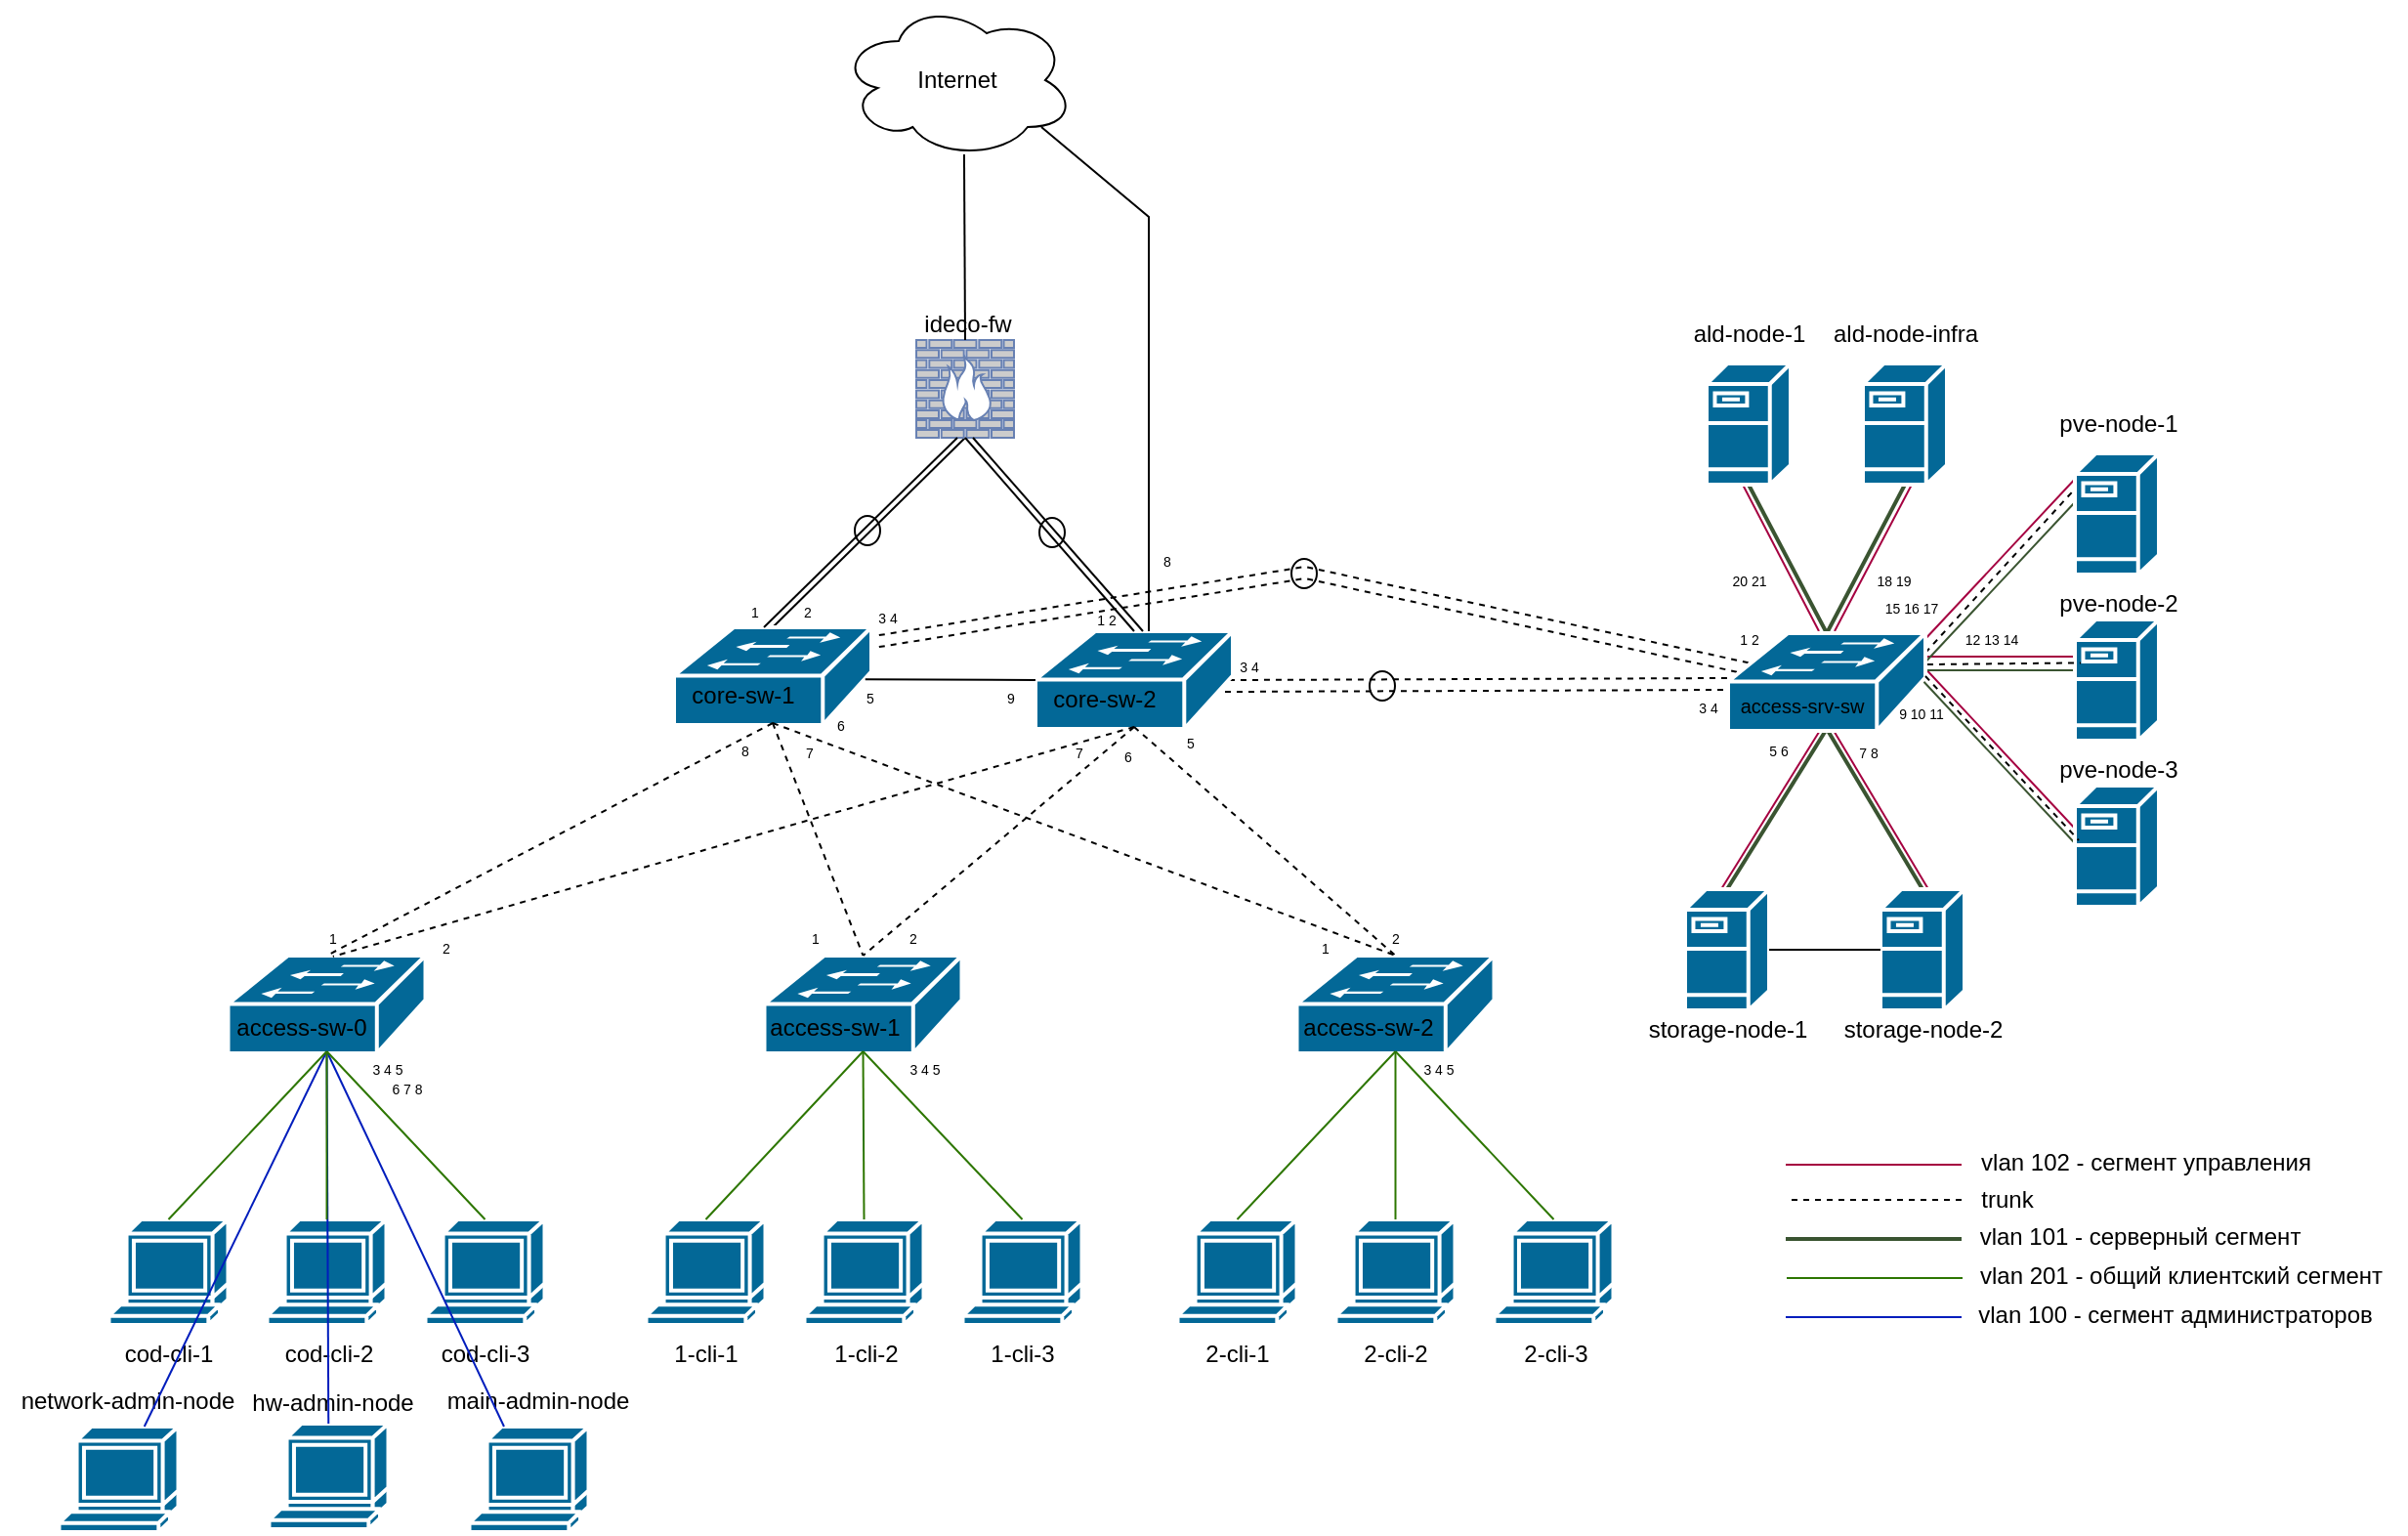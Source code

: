 <mxfile version="26.2.2">
  <diagram name="Страница — 1" id="Vp5nl0iZiVfFydLQLRMC">
    <mxGraphModel dx="2383" dy="931" grid="1" gridSize="10" guides="1" tooltips="1" connect="1" arrows="1" fold="1" page="1" pageScale="1" pageWidth="827" pageHeight="1169" math="0" shadow="0">
      <root>
        <mxCell id="0" />
        <mxCell id="1" parent="0" />
        <mxCell id="EpDQ0dmpj5sDGUvxJyM7-23" value="" style="endArrow=none;html=1;rounded=0;exitX=0;exitY=0.5;exitDx=0;exitDy=0;exitPerimeter=0;fillColor=#d80073;strokeColor=#A50040;entryX=0.98;entryY=0.5;entryDx=0;entryDy=0;entryPerimeter=0;" parent="1" edge="1">
          <mxGeometry width="50" height="50" relative="1" as="geometry">
            <mxPoint x="920" y="932" as="sourcePoint" />
            <mxPoint x="840.48" y="1017" as="targetPoint" />
          </mxGeometry>
        </mxCell>
        <mxCell id="EpDQ0dmpj5sDGUvxJyM7-21" value="" style="endArrow=none;html=1;rounded=0;exitX=0;exitY=0.5;exitDx=0;exitDy=0;exitPerimeter=0;fillColor=#6d8764;strokeColor=#3A5431;entryX=0.98;entryY=0.5;entryDx=0;entryDy=0;entryPerimeter=0;" parent="1" edge="1">
          <mxGeometry width="50" height="50" relative="1" as="geometry">
            <mxPoint x="918" y="1120.5" as="sourcePoint" />
            <mxPoint x="838.48" y="1035.5" as="targetPoint" />
          </mxGeometry>
        </mxCell>
        <mxCell id="EpDQ0dmpj5sDGUvxJyM7-22" value="" style="endArrow=none;html=1;rounded=0;exitX=0;exitY=0.5;exitDx=0;exitDy=0;exitPerimeter=0;fillColor=#d80073;strokeColor=#A50040;entryX=0.98;entryY=0.5;entryDx=0;entryDy=0;entryPerimeter=0;" parent="1" edge="1">
          <mxGeometry width="50" height="50" relative="1" as="geometry">
            <mxPoint x="920" y="1024.94" as="sourcePoint" />
            <mxPoint x="840.48" y="1024.94" as="targetPoint" />
          </mxGeometry>
        </mxCell>
        <mxCell id="EpDQ0dmpj5sDGUvxJyM7-13" value="" style="endArrow=none;html=1;rounded=0;fillColor=#6d8764;strokeColor=#3A5431;strokeWidth=2;exitX=0.5;exitY=0.98;exitDx=0;exitDy=0;exitPerimeter=0;entryX=0.5;entryY=0;entryDx=0;entryDy=0;entryPerimeter=0;" parent="1" source="muuk2Ey48-B4BVq4eK8P-11" target="muuk2Ey48-B4BVq4eK8P-21" edge="1">
          <mxGeometry width="50" height="50" relative="1" as="geometry">
            <mxPoint x="800" y="1121.92" as="sourcePoint" />
            <mxPoint x="710" y="1121.92" as="targetPoint" />
          </mxGeometry>
        </mxCell>
        <mxCell id="EpDQ0dmpj5sDGUvxJyM7-14" value="" style="endArrow=none;html=1;rounded=0;fillColor=#6d8764;strokeColor=#3A5431;strokeWidth=2;exitX=0.5;exitY=0.98;exitDx=0;exitDy=0;exitPerimeter=0;entryX=0.5;entryY=0;entryDx=0;entryDy=0;entryPerimeter=0;" parent="1" source="muuk2Ey48-B4BVq4eK8P-11" target="muuk2Ey48-B4BVq4eK8P-19" edge="1">
          <mxGeometry width="50" height="50" relative="1" as="geometry">
            <mxPoint x="801" y="1072" as="sourcePoint" />
            <mxPoint x="750" y="1154" as="targetPoint" />
          </mxGeometry>
        </mxCell>
        <mxCell id="EpDQ0dmpj5sDGUvxJyM7-15" value="" style="endArrow=none;html=1;rounded=0;fillColor=#d80073;strokeColor=#A50040;exitX=0.5;exitY=0.98;exitDx=0;exitDy=0;exitPerimeter=0;entryX=0.5;entryY=0;entryDx=0;entryDy=0;entryPerimeter=0;" parent="1" edge="1">
          <mxGeometry width="50" height="50" relative="1" as="geometry">
            <mxPoint x="788.0" y="1062" as="sourcePoint" />
            <mxPoint x="737" y="1144" as="targetPoint" />
          </mxGeometry>
        </mxCell>
        <mxCell id="EpDQ0dmpj5sDGUvxJyM7-16" value="" style="endArrow=none;html=1;rounded=0;fillColor=#d80073;strokeColor=#A50040;exitX=0.5;exitY=0.98;exitDx=0;exitDy=0;exitPerimeter=0;entryX=0.5;entryY=0;entryDx=0;entryDy=0;entryPerimeter=0;" parent="1" edge="1">
          <mxGeometry width="50" height="50" relative="1" as="geometry">
            <mxPoint x="794.0" y="1062" as="sourcePoint" />
            <mxPoint x="843" y="1144" as="targetPoint" />
          </mxGeometry>
        </mxCell>
        <mxCell id="EpDQ0dmpj5sDGUvxJyM7-7" value="" style="ellipse;whiteSpace=wrap;html=1;" parent="1" vertex="1">
          <mxGeometry x="517" y="975" width="13" height="15" as="geometry" />
        </mxCell>
        <mxCell id="EpDQ0dmpj5sDGUvxJyM7-9" value="" style="endArrow=none;dashed=1;html=1;rounded=0;exitX=1;exitY=0;exitDx=0;exitDy=0;exitPerimeter=0;entryX=0.16;entryY=0.23;entryDx=0;entryDy=0;entryPerimeter=0;" parent="1" edge="1">
          <mxGeometry width="50" height="50" relative="1" as="geometry">
            <mxPoint x="300" y="1021" as="sourcePoint" />
            <mxPoint x="755" y="1035" as="targetPoint" />
            <Array as="points">
              <mxPoint x="524" y="985" />
            </Array>
          </mxGeometry>
        </mxCell>
        <mxCell id="EpDQ0dmpj5sDGUvxJyM7-8" value="" style="endArrow=none;dashed=1;html=1;rounded=0;exitX=1;exitY=0;exitDx=0;exitDy=0;exitPerimeter=0;entryX=0.16;entryY=0.23;entryDx=0;entryDy=0;entryPerimeter=0;" parent="1" edge="1">
          <mxGeometry width="50" height="50" relative="1" as="geometry">
            <mxPoint x="300" y="1015" as="sourcePoint" />
            <mxPoint x="755" y="1029" as="targetPoint" />
            <Array as="points">
              <mxPoint x="524" y="979" />
            </Array>
          </mxGeometry>
        </mxCell>
        <mxCell id="Y2581_lyGrCa9fijnCTD-121" value="" style="ellipse;whiteSpace=wrap;html=1;" parent="1" vertex="1">
          <mxGeometry x="388" y="954" width="13" height="15" as="geometry" />
        </mxCell>
        <mxCell id="Y2581_lyGrCa9fijnCTD-119" value="" style="ellipse;whiteSpace=wrap;html=1;" parent="1" vertex="1">
          <mxGeometry x="293.5" y="953" width="13" height="15" as="geometry" />
        </mxCell>
        <mxCell id="9o0tCYru5CBEf-yr_fGs-8" value="" style="endArrow=none;html=1;rounded=0;entryX=0.5;entryY=1;entryDx=0;entryDy=0;entryPerimeter=0;exitX=0.5;exitY=0;exitDx=0;exitDy=0;exitPerimeter=0;" parent="1" source="muuk2Ey48-B4BVq4eK8P-59" target="9QaCa96sRWtHc6JSc8Kn-10" edge="1">
          <mxGeometry width="50" height="50" relative="1" as="geometry">
            <mxPoint x="330.5" y="1032.5" as="sourcePoint" />
            <mxPoint x="329.5" y="908.5" as="targetPoint" />
            <Array as="points" />
          </mxGeometry>
        </mxCell>
        <mxCell id="9o0tCYru5CBEf-yr_fGs-5" value="" style="endArrow=none;dashed=1;html=1;rounded=0;entryX=0;entryY=0.5;entryDx=0;entryDy=0;entryPerimeter=0;exitX=0.98;exitY=0.5;exitDx=0;exitDy=0;exitPerimeter=0;" parent="1" edge="1">
          <mxGeometry width="50" height="50" relative="1" as="geometry">
            <mxPoint x="841.48" y="1023" as="sourcePoint" />
            <mxPoint x="920" y="937" as="targetPoint" />
          </mxGeometry>
        </mxCell>
        <mxCell id="9QaCa96sRWtHc6JSc8Kn-5" value="" style="endArrow=none;html=1;rounded=0;exitX=0;exitY=0.5;exitDx=0;exitDy=0;exitPerimeter=0;fillColor=#6d8764;strokeColor=#3A5431;entryX=0.98;entryY=0.5;entryDx=0;entryDy=0;entryPerimeter=0;" parent="1" edge="1">
          <mxGeometry width="50" height="50" relative="1" as="geometry">
            <mxPoint x="918" y="946" as="sourcePoint" />
            <mxPoint x="838.48" y="1031" as="targetPoint" />
          </mxGeometry>
        </mxCell>
        <mxCell id="hAfyrsxasU9BH3moIb1E-39" value="" style="ellipse;whiteSpace=wrap;html=1;" parent="1" vertex="1">
          <mxGeometry x="557" y="1032.5" width="13" height="15" as="geometry" />
        </mxCell>
        <mxCell id="muuk2Ey48-B4BVq4eK8P-5" value="" style="shape=mxgraph.cisco.switches.workgroup_switch;sketch=0;html=1;pointerEvents=1;dashed=0;fillColor=#036897;strokeColor=#ffffff;strokeWidth=2;verticalLabelPosition=bottom;verticalAlign=top;align=center;outlineConnect=0;" parent="1" vertex="1">
          <mxGeometry x="519.75" y="1178" width="101" height="50" as="geometry" />
        </mxCell>
        <mxCell id="muuk2Ey48-B4BVq4eK8P-16" value="pve-node-1" style="text;html=1;align=center;verticalAlign=middle;resizable=0;points=[];autosize=1;strokeColor=none;fillColor=none;" parent="1" vertex="1">
          <mxGeometry x="899.5" y="891" width="80" height="30" as="geometry" />
        </mxCell>
        <mxCell id="muuk2Ey48-B4BVq4eK8P-17" value="pve-node-2" style="text;html=1;align=center;verticalAlign=middle;resizable=0;points=[];autosize=1;strokeColor=none;fillColor=none;" parent="1" vertex="1">
          <mxGeometry x="899.5" y="983" width="80" height="30" as="geometry" />
        </mxCell>
        <mxCell id="muuk2Ey48-B4BVq4eK8P-18" value="pve-node-3" style="text;html=1;align=center;verticalAlign=middle;resizable=0;points=[];autosize=1;strokeColor=none;fillColor=none;" parent="1" vertex="1">
          <mxGeometry x="899.5" y="1068" width="80" height="30" as="geometry" />
        </mxCell>
        <mxCell id="muuk2Ey48-B4BVq4eK8P-19" value="" style="shape=mxgraph.cisco.servers.fileserver;sketch=0;html=1;pointerEvents=1;dashed=0;fillColor=#036897;strokeColor=#ffffff;strokeWidth=2;verticalLabelPosition=bottom;verticalAlign=top;align=center;outlineConnect=0;" parent="1" vertex="1">
          <mxGeometry x="818.5" y="1144" width="43" height="62" as="geometry" />
        </mxCell>
        <mxCell id="muuk2Ey48-B4BVq4eK8P-20" value="storage-node-2" style="text;html=1;align=center;verticalAlign=middle;resizable=0;points=[];autosize=1;strokeColor=none;fillColor=none;" parent="1" vertex="1">
          <mxGeometry x="790" y="1201" width="100" height="30" as="geometry" />
        </mxCell>
        <mxCell id="muuk2Ey48-B4BVq4eK8P-21" value="" style="shape=mxgraph.cisco.servers.fileserver;sketch=0;html=1;pointerEvents=1;dashed=0;fillColor=#036897;strokeColor=#ffffff;strokeWidth=2;verticalLabelPosition=bottom;verticalAlign=top;align=center;outlineConnect=0;" parent="1" vertex="1">
          <mxGeometry x="718.5" y="1144" width="43" height="62" as="geometry" />
        </mxCell>
        <mxCell id="muuk2Ey48-B4BVq4eK8P-22" value="storage-node-1" style="text;html=1;align=center;verticalAlign=middle;resizable=0;points=[];autosize=1;strokeColor=none;fillColor=none;" parent="1" vertex="1">
          <mxGeometry x="690" y="1201" width="100" height="30" as="geometry" />
        </mxCell>
        <mxCell id="muuk2Ey48-B4BVq4eK8P-23" value="" style="shape=mxgraph.cisco.computers_and_peripherals.terminal;sketch=0;html=1;pointerEvents=1;dashed=0;fillColor=#036897;strokeColor=#ffffff;strokeWidth=2;verticalLabelPosition=bottom;verticalAlign=top;align=center;outlineConnect=0;" parent="1" vertex="1">
          <mxGeometry x="458.75" y="1313" width="61" height="54" as="geometry" />
        </mxCell>
        <mxCell id="muuk2Ey48-B4BVq4eK8P-24" value="" style="shape=mxgraph.cisco.computers_and_peripherals.terminal;sketch=0;html=1;pointerEvents=1;dashed=0;fillColor=#036897;strokeColor=#ffffff;strokeWidth=2;verticalLabelPosition=bottom;verticalAlign=top;align=center;outlineConnect=0;" parent="1" vertex="1">
          <mxGeometry x="539.75" y="1313" width="61" height="54" as="geometry" />
        </mxCell>
        <mxCell id="muuk2Ey48-B4BVq4eK8P-25" value="" style="shape=mxgraph.cisco.computers_and_peripherals.terminal;sketch=0;html=1;pointerEvents=1;dashed=0;fillColor=#036897;strokeColor=#ffffff;strokeWidth=2;verticalLabelPosition=bottom;verticalAlign=top;align=center;outlineConnect=0;" parent="1" vertex="1">
          <mxGeometry x="620.75" y="1313" width="61" height="54" as="geometry" />
        </mxCell>
        <mxCell id="muuk2Ey48-B4BVq4eK8P-29" value="" style="shape=mxgraph.cisco.switches.workgroup_switch;sketch=0;html=1;pointerEvents=1;dashed=0;fillColor=#036897;strokeColor=#ffffff;strokeWidth=2;verticalLabelPosition=bottom;verticalAlign=top;align=center;outlineConnect=0;" parent="1" vertex="1">
          <mxGeometry x="247.25" y="1178" width="101" height="50" as="geometry" />
        </mxCell>
        <mxCell id="muuk2Ey48-B4BVq4eK8P-30" value="" style="shape=mxgraph.cisco.computers_and_peripherals.terminal;sketch=0;html=1;pointerEvents=1;dashed=0;fillColor=#036897;strokeColor=#ffffff;strokeWidth=2;verticalLabelPosition=bottom;verticalAlign=top;align=center;outlineConnect=0;" parent="1" vertex="1">
          <mxGeometry x="186.75" y="1313" width="61" height="54" as="geometry" />
        </mxCell>
        <mxCell id="muuk2Ey48-B4BVq4eK8P-31" value="" style="shape=mxgraph.cisco.computers_and_peripherals.terminal;sketch=0;html=1;pointerEvents=1;dashed=0;fillColor=#036897;strokeColor=#ffffff;strokeWidth=2;verticalLabelPosition=bottom;verticalAlign=top;align=center;outlineConnect=0;" parent="1" vertex="1">
          <mxGeometry x="267.75" y="1313" width="61" height="54" as="geometry" />
        </mxCell>
        <mxCell id="muuk2Ey48-B4BVq4eK8P-32" value="" style="shape=mxgraph.cisco.computers_and_peripherals.terminal;sketch=0;html=1;pointerEvents=1;dashed=0;fillColor=#036897;strokeColor=#ffffff;strokeWidth=2;verticalLabelPosition=bottom;verticalAlign=top;align=center;outlineConnect=0;" parent="1" vertex="1">
          <mxGeometry x="348.75" y="1313" width="61" height="54" as="geometry" />
        </mxCell>
        <mxCell id="muuk2Ey48-B4BVq4eK8P-33" value="2-cli-3" style="text;html=1;align=center;verticalAlign=middle;resizable=0;points=[];autosize=1;strokeColor=none;fillColor=none;" parent="1" vertex="1">
          <mxGeometry x="621.75" y="1367" width="60" height="30" as="geometry" />
        </mxCell>
        <mxCell id="muuk2Ey48-B4BVq4eK8P-34" value="1-cli-3" style="text;html=1;align=center;verticalAlign=middle;resizable=0;points=[];autosize=1;strokeColor=none;fillColor=none;" parent="1" vertex="1">
          <mxGeometry x="348.75" y="1367" width="60" height="30" as="geometry" />
        </mxCell>
        <mxCell id="muuk2Ey48-B4BVq4eK8P-35" value="2-cli-1" style="text;html=1;align=center;verticalAlign=middle;resizable=0;points=[];autosize=1;strokeColor=none;fillColor=none;" parent="1" vertex="1">
          <mxGeometry x="458.75" y="1367" width="60" height="30" as="geometry" />
        </mxCell>
        <mxCell id="muuk2Ey48-B4BVq4eK8P-36" value="2-cli-2" style="text;html=1;align=center;verticalAlign=middle;resizable=0;points=[];autosize=1;strokeColor=none;fillColor=none;" parent="1" vertex="1">
          <mxGeometry x="540.25" y="1367" width="60" height="30" as="geometry" />
        </mxCell>
        <mxCell id="muuk2Ey48-B4BVq4eK8P-37" value="1-cli-1" style="text;html=1;align=center;verticalAlign=middle;resizable=0;points=[];autosize=1;strokeColor=none;fillColor=none;" parent="1" vertex="1">
          <mxGeometry x="186.75" y="1367" width="60" height="30" as="geometry" />
        </mxCell>
        <mxCell id="muuk2Ey48-B4BVq4eK8P-38" value="1-cli-2" style="text;html=1;align=center;verticalAlign=middle;resizable=0;points=[];autosize=1;strokeColor=none;fillColor=none;" parent="1" vertex="1">
          <mxGeometry x="268.75" y="1367" width="60" height="30" as="geometry" />
        </mxCell>
        <mxCell id="muuk2Ey48-B4BVq4eK8P-42" value="" style="shape=mxgraph.cisco.switches.workgroup_switch;sketch=0;html=1;pointerEvents=1;dashed=0;fillColor=#036897;strokeColor=#ffffff;strokeWidth=2;verticalLabelPosition=bottom;verticalAlign=top;align=center;outlineConnect=0;" parent="1" vertex="1">
          <mxGeometry x="-27.25" y="1178" width="101" height="50" as="geometry" />
        </mxCell>
        <mxCell id="muuk2Ey48-B4BVq4eK8P-43" value="" style="shape=mxgraph.cisco.computers_and_peripherals.terminal;sketch=0;html=1;pointerEvents=1;dashed=0;fillColor=#036897;strokeColor=#ffffff;strokeWidth=2;verticalLabelPosition=bottom;verticalAlign=top;align=center;outlineConnect=0;" parent="1" vertex="1">
          <mxGeometry x="-88.25" y="1313" width="61" height="54" as="geometry" />
        </mxCell>
        <mxCell id="muuk2Ey48-B4BVq4eK8P-44" value="" style="shape=mxgraph.cisco.computers_and_peripherals.terminal;sketch=0;html=1;pointerEvents=1;dashed=0;fillColor=#036897;strokeColor=#ffffff;strokeWidth=2;verticalLabelPosition=bottom;verticalAlign=top;align=center;outlineConnect=0;" parent="1" vertex="1">
          <mxGeometry x="-7.25" y="1313" width="61" height="54" as="geometry" />
        </mxCell>
        <mxCell id="muuk2Ey48-B4BVq4eK8P-45" value="" style="shape=mxgraph.cisco.computers_and_peripherals.terminal;sketch=0;html=1;pointerEvents=1;dashed=0;fillColor=#036897;strokeColor=#ffffff;strokeWidth=2;verticalLabelPosition=bottom;verticalAlign=top;align=center;outlineConnect=0;" parent="1" vertex="1">
          <mxGeometry x="73.75" y="1313" width="61" height="54" as="geometry" />
        </mxCell>
        <mxCell id="muuk2Ey48-B4BVq4eK8P-46" value="cod-cli-3" style="text;html=1;align=center;verticalAlign=middle;resizable=0;points=[];autosize=1;strokeColor=none;fillColor=none;" parent="1" vertex="1">
          <mxGeometry x="68.75" y="1367" width="70" height="30" as="geometry" />
        </mxCell>
        <mxCell id="muuk2Ey48-B4BVq4eK8P-47" value="cod-cli-1" style="text;html=1;align=center;verticalAlign=middle;resizable=0;points=[];autosize=1;strokeColor=none;fillColor=none;" parent="1" vertex="1">
          <mxGeometry x="-93.25" y="1367" width="70" height="30" as="geometry" />
        </mxCell>
        <mxCell id="muuk2Ey48-B4BVq4eK8P-48" value="cod-cli-2" style="text;html=1;align=center;verticalAlign=middle;resizable=0;points=[];autosize=1;strokeColor=none;fillColor=none;" parent="1" vertex="1">
          <mxGeometry x="-11.25" y="1367" width="70" height="30" as="geometry" />
        </mxCell>
        <mxCell id="muuk2Ey48-B4BVq4eK8P-49" value="" style="shape=mxgraph.cisco.computers_and_peripherals.terminal;sketch=0;html=1;pointerEvents=1;dashed=0;fillColor=#036897;strokeColor=#ffffff;strokeWidth=2;verticalLabelPosition=bottom;verticalAlign=top;align=center;outlineConnect=0;" parent="1" vertex="1">
          <mxGeometry x="-113.75" y="1419" width="61" height="54" as="geometry" />
        </mxCell>
        <mxCell id="muuk2Ey48-B4BVq4eK8P-50" value="network-admin-node" style="text;html=1;align=center;verticalAlign=middle;resizable=0;points=[];autosize=1;strokeColor=none;fillColor=none;" parent="1" vertex="1">
          <mxGeometry x="-143.75" y="1391" width="130" height="30" as="geometry" />
        </mxCell>
        <mxCell id="muuk2Ey48-B4BVq4eK8P-55" value="ald-node-1" style="text;html=1;align=center;verticalAlign=middle;resizable=0;points=[];autosize=1;strokeColor=none;fillColor=none;" parent="1" vertex="1">
          <mxGeometry x="711" y="845" width="80" height="30" as="geometry" />
        </mxCell>
        <mxCell id="muuk2Ey48-B4BVq4eK8P-56" value="ald-node-infra" style="text;html=1;align=center;verticalAlign=middle;resizable=0;points=[];autosize=1;strokeColor=none;fillColor=none;" parent="1" vertex="1">
          <mxGeometry x="781" y="845" width="100" height="30" as="geometry" />
        </mxCell>
        <mxCell id="muuk2Ey48-B4BVq4eK8P-59" value="" style="shape=mxgraph.cisco.switches.workgroup_switch;sketch=0;html=1;pointerEvents=1;dashed=0;fillColor=#036897;strokeColor=#ffffff;strokeWidth=2;verticalLabelPosition=bottom;verticalAlign=top;align=center;outlineConnect=0;" parent="1" vertex="1">
          <mxGeometry x="201" y="1010" width="101" height="50" as="geometry" />
        </mxCell>
        <mxCell id="muuk2Ey48-B4BVq4eK8P-67" value="access-sw-1" style="text;html=1;align=center;verticalAlign=middle;resizable=0;points=[];autosize=1;strokeColor=none;fillColor=none;" parent="1" vertex="1">
          <mxGeometry x="238.25" y="1200" width="90" height="30" as="geometry" />
        </mxCell>
        <mxCell id="muuk2Ey48-B4BVq4eK8P-68" value="access-sw-2" style="text;html=1;align=center;verticalAlign=middle;resizable=0;points=[];autosize=1;strokeColor=none;fillColor=none;" parent="1" vertex="1">
          <mxGeometry x="510.75" y="1200" width="90" height="30" as="geometry" />
        </mxCell>
        <mxCell id="muuk2Ey48-B4BVq4eK8P-69" value="core-sw-1" style="text;html=1;align=center;verticalAlign=middle;resizable=0;points=[];autosize=1;strokeColor=none;fillColor=none;" parent="1" vertex="1">
          <mxGeometry x="196" y="1030" width="80" height="30" as="geometry" />
        </mxCell>
        <mxCell id="muuk2Ey48-B4BVq4eK8P-70" value="srv-sw" style="text;html=1;align=center;verticalAlign=middle;resizable=0;points=[];autosize=1;strokeColor=none;fillColor=none;" parent="1" vertex="1">
          <mxGeometry x="744.5" y="1033" width="60" height="30" as="geometry" />
        </mxCell>
        <mxCell id="muuk2Ey48-B4BVq4eK8P-71" value="" style="shape=mxgraph.cisco.computers_and_peripherals.terminal;sketch=0;html=1;pointerEvents=1;dashed=0;fillColor=#036897;strokeColor=#ffffff;strokeWidth=2;verticalLabelPosition=bottom;verticalAlign=top;align=center;outlineConnect=0;" parent="1" vertex="1">
          <mxGeometry x="-6.25" y="1417.5" width="61" height="54" as="geometry" />
        </mxCell>
        <mxCell id="muuk2Ey48-B4BVq4eK8P-72" value="hw-admin-node" style="text;html=1;align=center;verticalAlign=middle;resizable=0;points=[];autosize=1;strokeColor=none;fillColor=none;" parent="1" vertex="1">
          <mxGeometry x="-29.25" y="1392" width="110" height="30" as="geometry" />
        </mxCell>
        <mxCell id="muuk2Ey48-B4BVq4eK8P-73" value="" style="shape=mxgraph.cisco.computers_and_peripherals.terminal;sketch=0;html=1;pointerEvents=1;dashed=0;fillColor=#036897;strokeColor=#ffffff;strokeWidth=2;verticalLabelPosition=bottom;verticalAlign=top;align=center;outlineConnect=0;" parent="1" vertex="1">
          <mxGeometry x="96.25" y="1419" width="61" height="54" as="geometry" />
        </mxCell>
        <mxCell id="muuk2Ey48-B4BVq4eK8P-74" value="main-admin-node" style="text;html=1;align=center;verticalAlign=middle;resizable=0;points=[];autosize=1;strokeColor=none;fillColor=none;" parent="1" vertex="1">
          <mxGeometry x="71.25" y="1391" width="120" height="30" as="geometry" />
        </mxCell>
        <mxCell id="hAfyrsxasU9BH3moIb1E-4" value="" style="endArrow=none;html=1;rounded=0;fillColor=#d80073;strokeColor=#A50040;" parent="1" edge="1">
          <mxGeometry width="50" height="50" relative="1" as="geometry">
            <mxPoint x="860" y="1285" as="sourcePoint" />
            <mxPoint x="770" y="1285" as="targetPoint" />
          </mxGeometry>
        </mxCell>
        <mxCell id="hAfyrsxasU9BH3moIb1E-7" value="vlan 102 - сегмент управления" style="text;html=1;align=center;verticalAlign=middle;resizable=0;points=[];autosize=1;strokeColor=none;fillColor=none;" parent="1" vertex="1">
          <mxGeometry x="858.5" y="1269" width="190" height="30" as="geometry" />
        </mxCell>
        <mxCell id="hAfyrsxasU9BH3moIb1E-9" value="" style="endArrow=none;dashed=1;html=1;rounded=0;" parent="1" edge="1">
          <mxGeometry width="50" height="50" relative="1" as="geometry">
            <mxPoint x="860" y="1303" as="sourcePoint" />
            <mxPoint x="770" y="1303" as="targetPoint" />
          </mxGeometry>
        </mxCell>
        <mxCell id="hAfyrsxasU9BH3moIb1E-10" value="trunk" style="text;html=1;align=center;verticalAlign=middle;resizable=0;points=[];autosize=1;strokeColor=none;fillColor=none;" parent="1" vertex="1">
          <mxGeometry x="857.5" y="1288" width="50" height="30" as="geometry" />
        </mxCell>
        <mxCell id="hAfyrsxasU9BH3moIb1E-15" value="" style="endArrow=none;html=1;rounded=0;entryX=0.5;entryY=0;entryDx=0;entryDy=0;entryPerimeter=0;exitX=0.5;exitY=1;exitDx=0;exitDy=0;exitPerimeter=0;fillColor=#6d8764;strokeColor=#3A5431;strokeWidth=2;" parent="1" source="muuk2Ey48-B4BVq4eK8P-53" target="muuk2Ey48-B4BVq4eK8P-11" edge="1">
          <mxGeometry width="50" height="50" relative="1" as="geometry">
            <mxPoint x="841" y="947" as="sourcePoint" />
            <mxPoint x="800" y="1022" as="targetPoint" />
            <Array as="points" />
          </mxGeometry>
        </mxCell>
        <mxCell id="hAfyrsxasU9BH3moIb1E-16" value="" style="endArrow=none;html=1;rounded=0;entryX=0.5;entryY=0;entryDx=0;entryDy=0;entryPerimeter=0;fillColor=#6d8764;strokeColor=#3A5431;strokeWidth=2;exitX=0.5;exitY=1;exitDx=0;exitDy=0;exitPerimeter=0;" parent="1" source="muuk2Ey48-B4BVq4eK8P-52" target="muuk2Ey48-B4BVq4eK8P-11" edge="1">
          <mxGeometry width="50" height="50" relative="1" as="geometry">
            <mxPoint x="820" y="943" as="sourcePoint" />
            <mxPoint x="800" y="1022" as="targetPoint" />
            <Array as="points" />
          </mxGeometry>
        </mxCell>
        <mxCell id="hAfyrsxasU9BH3moIb1E-20" value="" style="endArrow=none;html=1;rounded=0;entryX=0.5;entryY=1;entryDx=0;entryDy=0;entryPerimeter=0;exitX=0.5;exitY=0;exitDx=0;exitDy=0;exitPerimeter=0;fillColor=#d80073;strokeColor=#A50040;" parent="1" edge="1">
          <mxGeometry width="50" height="50" relative="1" as="geometry">
            <mxPoint x="795.0" y="1012" as="sourcePoint" />
            <mxPoint x="835" y="936.0" as="targetPoint" />
          </mxGeometry>
        </mxCell>
        <mxCell id="hAfyrsxasU9BH3moIb1E-21" value="" style="endArrow=none;html=1;rounded=0;entryX=0.5;entryY=1;entryDx=0;entryDy=0;entryPerimeter=0;exitX=0.5;exitY=0;exitDx=0;exitDy=0;exitPerimeter=0;fillColor=#d80073;strokeColor=#A50040;" parent="1" edge="1">
          <mxGeometry width="50" height="50" relative="1" as="geometry">
            <mxPoint x="787" y="1012" as="sourcePoint" />
            <mxPoint x="748" y="937.0" as="targetPoint" />
          </mxGeometry>
        </mxCell>
        <mxCell id="hAfyrsxasU9BH3moIb1E-22" value="" style="endArrow=none;html=1;rounded=0;fillColor=#6d8764;strokeColor=#3A5431;strokeWidth=2;" parent="1" edge="1">
          <mxGeometry width="50" height="50" relative="1" as="geometry">
            <mxPoint x="860" y="1323" as="sourcePoint" />
            <mxPoint x="770" y="1323" as="targetPoint" />
          </mxGeometry>
        </mxCell>
        <mxCell id="hAfyrsxasU9BH3moIb1E-23" value="vlan 101 - серверный сегмент" style="text;html=1;align=center;verticalAlign=middle;resizable=0;points=[];autosize=1;strokeColor=none;fillColor=none;" parent="1" vertex="1">
          <mxGeometry x="856" y="1307" width="190" height="30" as="geometry" />
        </mxCell>
        <mxCell id="hAfyrsxasU9BH3moIb1E-24" value="" style="endArrow=none;html=1;rounded=0;fillColor=#60a917;strokeColor=#2D7600;" parent="1" edge="1">
          <mxGeometry width="50" height="50" relative="1" as="geometry">
            <mxPoint x="860.5" y="1343" as="sourcePoint" />
            <mxPoint x="770.5" y="1343" as="targetPoint" />
          </mxGeometry>
        </mxCell>
        <mxCell id="hAfyrsxasU9BH3moIb1E-25" value="" style="endArrow=none;html=1;rounded=0;fillColor=#0050ef;strokeColor=#001DBC;" parent="1" edge="1">
          <mxGeometry width="50" height="50" relative="1" as="geometry">
            <mxPoint x="860" y="1363" as="sourcePoint" />
            <mxPoint x="770" y="1363" as="targetPoint" />
          </mxGeometry>
        </mxCell>
        <mxCell id="hAfyrsxasU9BH3moIb1E-27" value="vlan 201 - общий клиентский сегмент" style="text;html=1;align=center;verticalAlign=middle;resizable=0;points=[];autosize=1;strokeColor=none;fillColor=none;" parent="1" vertex="1">
          <mxGeometry x="857" y="1327" width="230" height="30" as="geometry" />
        </mxCell>
        <mxCell id="hAfyrsxasU9BH3moIb1E-28" value="vlan 100 - сегмент администраторов" style="text;html=1;align=center;verticalAlign=middle;resizable=0;points=[];autosize=1;strokeColor=none;fillColor=none;" parent="1" vertex="1">
          <mxGeometry x="854" y="1347" width="230" height="30" as="geometry" />
        </mxCell>
        <mxCell id="hAfyrsxasU9BH3moIb1E-30" value="" style="endArrow=none;html=1;rounded=0;fillColor=#60a917;strokeColor=#2D7600;exitX=0.5;exitY=0.98;exitDx=0;exitDy=0;exitPerimeter=0;entryX=0.5;entryY=0;entryDx=0;entryDy=0;entryPerimeter=0;" parent="1" source="muuk2Ey48-B4BVq4eK8P-5" target="muuk2Ey48-B4BVq4eK8P-23" edge="1">
          <mxGeometry width="50" height="50" relative="1" as="geometry">
            <mxPoint x="531.75" y="1287" as="sourcePoint" />
            <mxPoint x="441.75" y="1287" as="targetPoint" />
          </mxGeometry>
        </mxCell>
        <mxCell id="hAfyrsxasU9BH3moIb1E-31" value="" style="endArrow=none;html=1;rounded=0;fillColor=#60a917;strokeColor=#2D7600;exitX=0.5;exitY=0.98;exitDx=0;exitDy=0;exitPerimeter=0;entryX=0.5;entryY=0;entryDx=0;entryDy=0;entryPerimeter=0;" parent="1" source="muuk2Ey48-B4BVq4eK8P-5" target="muuk2Ey48-B4BVq4eK8P-24" edge="1">
          <mxGeometry width="50" height="50" relative="1" as="geometry">
            <mxPoint x="580.75" y="1237" as="sourcePoint" />
            <mxPoint x="499.75" y="1323" as="targetPoint" />
          </mxGeometry>
        </mxCell>
        <mxCell id="hAfyrsxasU9BH3moIb1E-32" value="" style="endArrow=none;html=1;rounded=0;fillColor=#60a917;strokeColor=#2D7600;exitX=0.5;exitY=0.98;exitDx=0;exitDy=0;exitPerimeter=0;entryX=0.5;entryY=0;entryDx=0;entryDy=0;entryPerimeter=0;" parent="1" source="muuk2Ey48-B4BVq4eK8P-5" target="muuk2Ey48-B4BVq4eK8P-25" edge="1">
          <mxGeometry width="50" height="50" relative="1" as="geometry">
            <mxPoint x="580.75" y="1237" as="sourcePoint" />
            <mxPoint x="580.75" y="1323" as="targetPoint" />
          </mxGeometry>
        </mxCell>
        <mxCell id="hAfyrsxasU9BH3moIb1E-33" value="" style="endArrow=none;dashed=1;html=1;rounded=0;exitX=0.5;exitY=0.98;exitDx=0;exitDy=0;exitPerimeter=0;entryX=0.5;entryY=0;entryDx=0;entryDy=0;entryPerimeter=0;" parent="1" source="muuk2Ey48-B4BVq4eK8P-59" target="muuk2Ey48-B4BVq4eK8P-42" edge="1">
          <mxGeometry width="50" height="50" relative="1" as="geometry">
            <mxPoint x="201.5" y="1091" as="sourcePoint" />
            <mxPoint x="111.5" y="1091" as="targetPoint" />
          </mxGeometry>
        </mxCell>
        <mxCell id="hAfyrsxasU9BH3moIb1E-34" value="" style="endArrow=none;dashed=1;html=1;rounded=0;exitX=0.5;exitY=0.98;exitDx=0;exitDy=0;exitPerimeter=0;entryX=0.5;entryY=0;entryDx=0;entryDy=0;entryPerimeter=0;" parent="1" source="muuk2Ey48-B4BVq4eK8P-59" target="muuk2Ey48-B4BVq4eK8P-29" edge="1">
          <mxGeometry width="50" height="50" relative="1" as="geometry">
            <mxPoint x="336" y="1072" as="sourcePoint" />
            <mxPoint x="62" y="1174" as="targetPoint" />
          </mxGeometry>
        </mxCell>
        <mxCell id="hAfyrsxasU9BH3moIb1E-35" value="" style="endArrow=none;dashed=1;html=1;rounded=0;exitX=0.5;exitY=0.98;exitDx=0;exitDy=0;exitPerimeter=0;entryX=0.5;entryY=0;entryDx=0;entryDy=0;entryPerimeter=0;" parent="1" source="muuk2Ey48-B4BVq4eK8P-59" target="muuk2Ey48-B4BVq4eK8P-5" edge="1">
          <mxGeometry width="50" height="50" relative="1" as="geometry">
            <mxPoint x="420" y="1103" as="sourcePoint" />
            <mxPoint x="420" y="1205" as="targetPoint" />
          </mxGeometry>
        </mxCell>
        <mxCell id="hAfyrsxasU9BH3moIb1E-37" value="" style="endArrow=none;dashed=1;html=1;rounded=0;exitX=0.98;exitY=0.5;exitDx=0;exitDy=0;exitPerimeter=0;entryX=0;entryY=0.5;entryDx=0;entryDy=0;entryPerimeter=0;" parent="1" source="Y2581_lyGrCa9fijnCTD-1" edge="1">
          <mxGeometry width="50" height="50" relative="1" as="geometry">
            <mxPoint x="461.5" y="1037" as="sourcePoint" />
            <mxPoint x="740.5" y="1036" as="targetPoint" />
          </mxGeometry>
        </mxCell>
        <mxCell id="hAfyrsxasU9BH3moIb1E-43" value="" style="endArrow=none;html=1;rounded=0;fillColor=#60a917;strokeColor=#2D7600;exitX=0.5;exitY=0.98;exitDx=0;exitDy=0;exitPerimeter=0;entryX=0.5;entryY=0;entryDx=0;entryDy=0;entryPerimeter=0;" parent="1" source="muuk2Ey48-B4BVq4eK8P-29" target="muuk2Ey48-B4BVq4eK8P-30" edge="1">
          <mxGeometry width="50" height="50" relative="1" as="geometry">
            <mxPoint x="241.75" y="1267" as="sourcePoint" />
            <mxPoint x="160.75" y="1353" as="targetPoint" />
          </mxGeometry>
        </mxCell>
        <mxCell id="hAfyrsxasU9BH3moIb1E-44" value="" style="endArrow=none;html=1;rounded=0;fillColor=#60a917;strokeColor=#2D7600;exitX=0.5;exitY=0.98;exitDx=0;exitDy=0;exitPerimeter=0;entryX=0.5;entryY=0;entryDx=0;entryDy=0;entryPerimeter=0;" parent="1" source="muuk2Ey48-B4BVq4eK8P-29" target="muuk2Ey48-B4BVq4eK8P-31" edge="1">
          <mxGeometry width="50" height="50" relative="1" as="geometry">
            <mxPoint x="311.75" y="1277" as="sourcePoint" />
            <mxPoint x="226.75" y="1363" as="targetPoint" />
          </mxGeometry>
        </mxCell>
        <mxCell id="hAfyrsxasU9BH3moIb1E-45" value="" style="endArrow=none;html=1;rounded=0;fillColor=#60a917;strokeColor=#2D7600;exitX=0.5;exitY=0.98;exitDx=0;exitDy=0;exitPerimeter=0;entryX=0.5;entryY=0;entryDx=0;entryDy=0;entryPerimeter=0;" parent="1" source="muuk2Ey48-B4BVq4eK8P-29" target="muuk2Ey48-B4BVq4eK8P-32" edge="1">
          <mxGeometry width="50" height="50" relative="1" as="geometry">
            <mxPoint x="341.75" y="1257" as="sourcePoint" />
            <mxPoint x="341.75" y="1343" as="targetPoint" />
          </mxGeometry>
        </mxCell>
        <mxCell id="hAfyrsxasU9BH3moIb1E-46" value="" style="endArrow=none;html=1;rounded=0;fillColor=#0050ef;strokeColor=#001DBC;exitX=0.5;exitY=0.98;exitDx=0;exitDy=0;exitPerimeter=0;" parent="1" source="muuk2Ey48-B4BVq4eK8P-42" target="muuk2Ey48-B4BVq4eK8P-49" edge="1">
          <mxGeometry width="50" height="50" relative="1" as="geometry">
            <mxPoint x="-108.25" y="1137" as="sourcePoint" />
            <mxPoint x="-198.25" y="1137" as="targetPoint" />
          </mxGeometry>
        </mxCell>
        <mxCell id="hAfyrsxasU9BH3moIb1E-47" value="" style="endArrow=none;html=1;rounded=0;fillColor=#0050ef;strokeColor=#001DBC;exitX=0.5;exitY=0.98;exitDx=0;exitDy=0;exitPerimeter=0;" parent="1" source="muuk2Ey48-B4BVq4eK8P-42" target="muuk2Ey48-B4BVq4eK8P-71" edge="1">
          <mxGeometry width="50" height="50" relative="1" as="geometry">
            <mxPoint x="-128.25" y="1207" as="sourcePoint" />
            <mxPoint x="-268.25" y="1115" as="targetPoint" />
          </mxGeometry>
        </mxCell>
        <mxCell id="hAfyrsxasU9BH3moIb1E-48" value="" style="endArrow=none;html=1;rounded=0;fillColor=#0050ef;strokeColor=#001DBC;exitX=0.5;exitY=0.98;exitDx=0;exitDy=0;exitPerimeter=0;" parent="1" source="muuk2Ey48-B4BVq4eK8P-42" target="muuk2Ey48-B4BVq4eK8P-73" edge="1">
          <mxGeometry width="50" height="50" relative="1" as="geometry">
            <mxPoint x="-108.25" y="1237" as="sourcePoint" />
            <mxPoint x="-248.25" y="1145" as="targetPoint" />
          </mxGeometry>
        </mxCell>
        <mxCell id="9QaCa96sRWtHc6JSc8Kn-3" value="" style="endArrow=none;html=1;rounded=0;exitX=0;exitY=0.5;exitDx=0;exitDy=0;exitPerimeter=0;fillColor=#d80073;strokeColor=#A50040;entryX=0.98;entryY=0.5;entryDx=0;entryDy=0;entryPerimeter=0;" parent="1" edge="1">
          <mxGeometry width="50" height="50" relative="1" as="geometry">
            <mxPoint x="919" y="1114" as="sourcePoint" />
            <mxPoint x="839.48" y="1029" as="targetPoint" />
          </mxGeometry>
        </mxCell>
        <mxCell id="muuk2Ey48-B4BVq4eK8P-13" value="" style="shape=mxgraph.cisco.servers.fileserver;sketch=0;html=1;pointerEvents=1;dashed=0;fillColor=#036897;strokeColor=#ffffff;strokeWidth=2;verticalLabelPosition=bottom;verticalAlign=top;align=center;outlineConnect=0;" parent="1" vertex="1">
          <mxGeometry x="918" y="1091" width="43" height="62" as="geometry" />
        </mxCell>
        <mxCell id="muuk2Ey48-B4BVq4eK8P-12" value="" style="shape=mxgraph.cisco.servers.fileserver;sketch=0;html=1;pointerEvents=1;dashed=0;fillColor=#036897;strokeColor=#ffffff;strokeWidth=2;verticalLabelPosition=bottom;verticalAlign=top;align=center;outlineConnect=0;" parent="1" vertex="1">
          <mxGeometry x="918" y="1006" width="43" height="62" as="geometry" />
        </mxCell>
        <mxCell id="9QaCa96sRWtHc6JSc8Kn-4" value="" style="endArrow=none;html=1;rounded=0;exitX=0;exitY=0.5;exitDx=0;exitDy=0;exitPerimeter=0;fillColor=#6d8764;strokeColor=#3A5431;entryX=0.98;entryY=0.5;entryDx=0;entryDy=0;entryPerimeter=0;" parent="1" edge="1">
          <mxGeometry width="50" height="50" relative="1" as="geometry">
            <mxPoint x="917" y="1031.94" as="sourcePoint" />
            <mxPoint x="837.48" y="1031.94" as="targetPoint" />
          </mxGeometry>
        </mxCell>
        <mxCell id="muuk2Ey48-B4BVq4eK8P-14" value="" style="shape=mxgraph.cisco.servers.fileserver;sketch=0;html=1;pointerEvents=1;dashed=0;fillColor=#036897;strokeColor=#ffffff;strokeWidth=2;verticalLabelPosition=bottom;verticalAlign=top;align=center;outlineConnect=0;" parent="1" vertex="1">
          <mxGeometry x="918" y="921" width="43" height="62" as="geometry" />
        </mxCell>
        <mxCell id="muuk2Ey48-B4BVq4eK8P-11" value="" style="shape=mxgraph.cisco.switches.workgroup_switch;sketch=0;html=1;pointerEvents=1;dashed=0;fillColor=#036897;strokeColor=#ffffff;strokeWidth=2;verticalLabelPosition=bottom;verticalAlign=top;align=center;outlineConnect=0;" parent="1" vertex="1">
          <mxGeometry x="740.5" y="1013" width="101" height="50" as="geometry" />
        </mxCell>
        <mxCell id="muuk2Ey48-B4BVq4eK8P-52" value="" style="shape=mxgraph.cisco.servers.fileserver;sketch=0;html=1;pointerEvents=1;dashed=0;fillColor=#036897;strokeColor=#ffffff;strokeWidth=2;verticalLabelPosition=bottom;verticalAlign=top;align=center;outlineConnect=0;" parent="1" vertex="1">
          <mxGeometry x="809.5" y="875" width="43" height="62" as="geometry" />
        </mxCell>
        <mxCell id="muuk2Ey48-B4BVq4eK8P-53" value="" style="shape=mxgraph.cisco.servers.fileserver;sketch=0;html=1;pointerEvents=1;dashed=0;fillColor=#036897;strokeColor=#ffffff;strokeWidth=2;verticalLabelPosition=bottom;verticalAlign=top;align=center;outlineConnect=0;" parent="1" vertex="1">
          <mxGeometry x="729.5" y="875" width="43" height="62" as="geometry" />
        </mxCell>
        <mxCell id="9QaCa96sRWtHc6JSc8Kn-11" value="ideco-fw" style="text;html=1;align=center;verticalAlign=middle;resizable=0;points=[];autosize=1;strokeColor=none;fillColor=none;" parent="1" vertex="1">
          <mxGeometry x="316" y="840" width="70" height="30" as="geometry" />
        </mxCell>
        <mxCell id="9QaCa96sRWtHc6JSc8Kn-19" value="&lt;font style=&quot;font-size: 10px;&quot;&gt;access-srv-sw&lt;/font&gt;" style="text;html=1;align=center;verticalAlign=middle;resizable=0;points=[];autosize=1;strokeColor=none;fillColor=none;" parent="1" vertex="1">
          <mxGeometry x="732.5" y="1035" width="90" height="30" as="geometry" />
        </mxCell>
        <mxCell id="9QaCa96sRWtHc6JSc8Kn-10" value="" style="fontColor=#0066CC;verticalAlign=top;verticalLabelPosition=bottom;labelPosition=center;align=center;html=1;outlineConnect=0;fillColor=#CCCCCC;strokeColor=#6881B3;gradientColor=none;gradientDirection=north;strokeWidth=2;shape=mxgraph.networks.firewall;" parent="1" vertex="1">
          <mxGeometry x="325" y="863" width="50" height="50" as="geometry" />
        </mxCell>
        <mxCell id="muuk2Ey48-B4BVq4eK8P-66" value="access-sw-0" style="text;html=1;align=center;verticalAlign=middle;resizable=0;points=[];autosize=1;strokeColor=none;fillColor=none;" parent="1" vertex="1">
          <mxGeometry x="-35.25" y="1200" width="90" height="30" as="geometry" />
        </mxCell>
        <mxCell id="9o0tCYru5CBEf-yr_fGs-3" value="" style="endArrow=none;dashed=1;html=1;rounded=0;entryX=0;entryY=0.5;entryDx=0;entryDy=0;entryPerimeter=0;exitX=0.98;exitY=0.5;exitDx=0;exitDy=0;exitPerimeter=0;" parent="1" edge="1">
          <mxGeometry width="50" height="50" relative="1" as="geometry">
            <mxPoint x="841.48" y="1035" as="sourcePoint" />
            <mxPoint x="920" y="1119" as="targetPoint" />
          </mxGeometry>
        </mxCell>
        <mxCell id="9o0tCYru5CBEf-yr_fGs-4" value="" style="endArrow=none;dashed=1;html=1;rounded=0;exitX=0.98;exitY=0.5;exitDx=0;exitDy=0;exitPerimeter=0;" parent="1" edge="1">
          <mxGeometry width="50" height="50" relative="1" as="geometry">
            <mxPoint x="842.48" y="1029" as="sourcePoint" />
            <mxPoint x="921" y="1028.215" as="targetPoint" />
          </mxGeometry>
        </mxCell>
        <mxCell id="Y2581_lyGrCa9fijnCTD-1" value="" style="shape=mxgraph.cisco.switches.workgroup_switch;sketch=0;html=1;pointerEvents=1;dashed=0;fillColor=#036897;strokeColor=#ffffff;strokeWidth=2;verticalLabelPosition=bottom;verticalAlign=top;align=center;outlineConnect=0;" parent="1" vertex="1">
          <mxGeometry x="386" y="1012" width="101" height="50" as="geometry" />
        </mxCell>
        <mxCell id="Y2581_lyGrCa9fijnCTD-2" value="core-sw-2" style="text;html=1;align=center;verticalAlign=middle;resizable=0;points=[];autosize=1;strokeColor=none;fillColor=none;" parent="1" vertex="1">
          <mxGeometry x="381" y="1032" width="80" height="30" as="geometry" />
        </mxCell>
        <mxCell id="Y2581_lyGrCa9fijnCTD-3" value="" style="endArrow=none;dashed=1;html=1;rounded=0;exitX=0.98;exitY=0.5;exitDx=0;exitDy=0;exitPerimeter=0;entryX=0;entryY=0.5;entryDx=0;entryDy=0;entryPerimeter=0;" parent="1" edge="1">
          <mxGeometry width="50" height="50" relative="1" as="geometry">
            <mxPoint x="483" y="1043" as="sourcePoint" />
            <mxPoint x="738.5" y="1042" as="targetPoint" />
          </mxGeometry>
        </mxCell>
        <mxCell id="Y2581_lyGrCa9fijnCTD-4" value="" style="endArrow=none;dashed=1;html=1;rounded=0;exitX=0.5;exitY=0.98;exitDx=0;exitDy=0;exitPerimeter=0;entryX=0.531;entryY=0.009;entryDx=0;entryDy=0;entryPerimeter=0;" parent="1" source="Y2581_lyGrCa9fijnCTD-1" target="muuk2Ey48-B4BVq4eK8P-42" edge="1">
          <mxGeometry width="50" height="50" relative="1" as="geometry">
            <mxPoint x="262" y="1069" as="sourcePoint" />
            <mxPoint x="62" y="1174" as="targetPoint" />
          </mxGeometry>
        </mxCell>
        <mxCell id="Y2581_lyGrCa9fijnCTD-5" value="" style="endArrow=none;dashed=1;html=1;rounded=0;exitX=0.5;exitY=0.98;exitDx=0;exitDy=0;exitPerimeter=0;entryX=0.5;entryY=0;entryDx=0;entryDy=0;entryPerimeter=0;" parent="1" source="Y2581_lyGrCa9fijnCTD-1" target="muuk2Ey48-B4BVq4eK8P-29" edge="1">
          <mxGeometry width="50" height="50" relative="1" as="geometry">
            <mxPoint x="447" y="1071" as="sourcePoint" />
            <mxPoint x="65" y="1174" as="targetPoint" />
          </mxGeometry>
        </mxCell>
        <mxCell id="Y2581_lyGrCa9fijnCTD-6" value="" style="endArrow=none;dashed=1;html=1;rounded=0;exitX=0.5;exitY=0.98;exitDx=0;exitDy=0;exitPerimeter=0;entryX=0.5;entryY=0;entryDx=0;entryDy=0;entryPerimeter=0;" parent="1" source="Y2581_lyGrCa9fijnCTD-1" target="muuk2Ey48-B4BVq4eK8P-5" edge="1">
          <mxGeometry width="50" height="50" relative="1" as="geometry">
            <mxPoint x="447" y="1071" as="sourcePoint" />
            <mxPoint x="336" y="1174" as="targetPoint" />
          </mxGeometry>
        </mxCell>
        <mxCell id="Y2581_lyGrCa9fijnCTD-110" value="" style="endArrow=none;html=1;rounded=0;entryX=0.5;entryY=1;entryDx=0;entryDy=0;entryPerimeter=0;exitX=0.5;exitY=0;exitDx=0;exitDy=0;exitPerimeter=0;" parent="1" source="Y2581_lyGrCa9fijnCTD-1" target="9QaCa96sRWtHc6JSc8Kn-10" edge="1">
          <mxGeometry width="50" height="50" relative="1" as="geometry">
            <mxPoint x="262" y="1020" as="sourcePoint" />
            <mxPoint x="339.5" y="918.5" as="targetPoint" />
            <Array as="points" />
          </mxGeometry>
        </mxCell>
        <mxCell id="Y2581_lyGrCa9fijnCTD-111" value="Internet" style="ellipse;shape=cloud;whiteSpace=wrap;html=1;" parent="1" vertex="1">
          <mxGeometry x="286" y="690" width="120" height="80" as="geometry" />
        </mxCell>
        <mxCell id="Y2581_lyGrCa9fijnCTD-112" value="" style="endArrow=none;html=1;rounded=0;entryX=0.529;entryY=0.975;entryDx=0;entryDy=0;entryPerimeter=0;exitX=0.5;exitY=0;exitDx=0;exitDy=0;exitPerimeter=0;" parent="1" source="9QaCa96sRWtHc6JSc8Kn-10" target="Y2581_lyGrCa9fijnCTD-111" edge="1">
          <mxGeometry width="50" height="50" relative="1" as="geometry">
            <mxPoint x="462" y="891" as="sourcePoint" />
            <mxPoint x="375" y="792" as="targetPoint" />
            <Array as="points" />
          </mxGeometry>
        </mxCell>
        <mxCell id="Y2581_lyGrCa9fijnCTD-113" value="" style="endArrow=none;html=1;rounded=0;exitX=0.5;exitY=0;exitDx=0;exitDy=0;exitPerimeter=0;entryX=0.8;entryY=0.8;entryDx=0;entryDy=0;entryPerimeter=0;" parent="1" edge="1">
          <mxGeometry width="50" height="50" relative="1" as="geometry">
            <mxPoint x="444" y="1012" as="sourcePoint" />
            <mxPoint x="389" y="754" as="targetPoint" />
            <Array as="points">
              <mxPoint x="444" y="800" />
            </Array>
          </mxGeometry>
        </mxCell>
        <mxCell id="Y2581_lyGrCa9fijnCTD-114" value="" style="endArrow=none;html=1;rounded=0;entryX=0;entryY=0.5;entryDx=0;entryDy=0;entryPerimeter=0;exitX=0.969;exitY=0.532;exitDx=0;exitDy=0;exitPerimeter=0;" parent="1" source="muuk2Ey48-B4BVq4eK8P-59" target="Y2581_lyGrCa9fijnCTD-1" edge="1">
          <mxGeometry width="50" height="50" relative="1" as="geometry">
            <mxPoint x="320" y="1020" as="sourcePoint" />
            <mxPoint x="418" y="923" as="targetPoint" />
            <Array as="points" />
          </mxGeometry>
        </mxCell>
        <mxCell id="Y2581_lyGrCa9fijnCTD-115" value="" style="endArrow=none;html=1;rounded=0;entryX=0.5;entryY=1;entryDx=0;entryDy=0;entryPerimeter=0;exitX=0.5;exitY=0;exitDx=0;exitDy=0;exitPerimeter=0;" parent="1" edge="1">
          <mxGeometry width="50" height="50" relative="1" as="geometry">
            <mxPoint x="247" y="1010" as="sourcePoint" />
            <mxPoint x="346" y="913" as="targetPoint" />
            <Array as="points" />
          </mxGeometry>
        </mxCell>
        <mxCell id="Y2581_lyGrCa9fijnCTD-118" value="" style="endArrow=none;html=1;rounded=0;entryX=0.5;entryY=1;entryDx=0;entryDy=0;entryPerimeter=0;exitX=0.5;exitY=0;exitDx=0;exitDy=0;exitPerimeter=0;" parent="1" edge="1">
          <mxGeometry width="50" height="50" relative="1" as="geometry">
            <mxPoint x="441" y="1012" as="sourcePoint" />
            <mxPoint x="354" y="913" as="targetPoint" />
            <Array as="points" />
          </mxGeometry>
        </mxCell>
        <mxCell id="EpDQ0dmpj5sDGUvxJyM7-12" value="" style="endArrow=none;html=1;rounded=0;exitX=0;exitY=0.5;exitDx=0;exitDy=0;exitPerimeter=0;" parent="1" source="muuk2Ey48-B4BVq4eK8P-19" target="muuk2Ey48-B4BVq4eK8P-21" edge="1">
          <mxGeometry width="50" height="50" relative="1" as="geometry">
            <mxPoint x="750" y="1280" as="sourcePoint" />
            <mxPoint x="663" y="1181" as="targetPoint" />
            <Array as="points" />
          </mxGeometry>
        </mxCell>
        <mxCell id="EpDQ0dmpj5sDGUvxJyM7-17" value="" style="endArrow=none;html=1;rounded=0;fillColor=#60a917;strokeColor=#2D7600;exitX=0.5;exitY=0.98;exitDx=0;exitDy=0;exitPerimeter=0;entryX=0.5;entryY=0;entryDx=0;entryDy=0;entryPerimeter=0;" parent="1" source="muuk2Ey48-B4BVq4eK8P-42" target="muuk2Ey48-B4BVq4eK8P-43" edge="1">
          <mxGeometry width="50" height="50" relative="1" as="geometry">
            <mxPoint x="-73.25" y="1265" as="sourcePoint" />
            <mxPoint x="-153.25" y="1351" as="targetPoint" />
          </mxGeometry>
        </mxCell>
        <mxCell id="EpDQ0dmpj5sDGUvxJyM7-18" value="" style="endArrow=none;html=1;rounded=0;fillColor=#60a917;strokeColor=#2D7600;exitX=0.5;exitY=0.98;exitDx=0;exitDy=0;exitPerimeter=0;entryX=0.5;entryY=0;entryDx=0;entryDy=0;entryPerimeter=0;" parent="1" source="muuk2Ey48-B4BVq4eK8P-42" target="muuk2Ey48-B4BVq4eK8P-45" edge="1">
          <mxGeometry width="50" height="50" relative="1" as="geometry">
            <mxPoint x="71.75" y="1254" as="sourcePoint" />
            <mxPoint x="-9.25" y="1340" as="targetPoint" />
          </mxGeometry>
        </mxCell>
        <mxCell id="EpDQ0dmpj5sDGUvxJyM7-19" value="" style="endArrow=none;html=1;rounded=0;fillColor=#60a917;strokeColor=#2D7600;exitX=0.5;exitY=0.98;exitDx=0;exitDy=0;exitPerimeter=0;entryX=0.5;entryY=0;entryDx=0;entryDy=0;entryPerimeter=0;" parent="1" source="muuk2Ey48-B4BVq4eK8P-42" target="muuk2Ey48-B4BVq4eK8P-44" edge="1">
          <mxGeometry width="50" height="50" relative="1" as="geometry">
            <mxPoint x="51.75" y="1274" as="sourcePoint" />
            <mxPoint x="132.75" y="1360" as="targetPoint" />
          </mxGeometry>
        </mxCell>
        <mxCell id="rEOB2Lf-doIv3a2plEMa-1" value="&lt;font style=&quot;font-size: 7px;&quot;&gt;1&lt;/font&gt;" style="text;html=1;align=center;verticalAlign=middle;resizable=0;points=[];autosize=1;strokeColor=none;fillColor=none;" parent="1" vertex="1">
          <mxGeometry x="227" y="986" width="30" height="30" as="geometry" />
        </mxCell>
        <mxCell id="rEOB2Lf-doIv3a2plEMa-2" value="&lt;span style=&quot;font-size: 7px;&quot;&gt;2&lt;/span&gt;" style="text;html=1;align=center;verticalAlign=middle;resizable=0;points=[];autosize=1;strokeColor=none;fillColor=none;" parent="1" vertex="1">
          <mxGeometry x="254" y="986" width="30" height="30" as="geometry" />
        </mxCell>
        <mxCell id="rEOB2Lf-doIv3a2plEMa-3" value="&lt;font style=&quot;font-size: 7px;&quot;&gt;3 4&lt;/font&gt;" style="text;html=1;align=center;verticalAlign=middle;resizable=0;points=[];autosize=1;strokeColor=none;fillColor=none;" parent="1" vertex="1">
          <mxGeometry x="294.5" y="989" width="30" height="30" as="geometry" />
        </mxCell>
        <mxCell id="rEOB2Lf-doIv3a2plEMa-4" value="&lt;font style=&quot;font-size: 7px;&quot;&gt;5&lt;/font&gt;" style="text;html=1;align=center;verticalAlign=middle;resizable=0;points=[];autosize=1;strokeColor=none;fillColor=none;" parent="1" vertex="1">
          <mxGeometry x="286" y="1030" width="30" height="30" as="geometry" />
        </mxCell>
        <mxCell id="rEOB2Lf-doIv3a2plEMa-5" value="&lt;span style=&quot;font-size: 7px;&quot;&gt;8&lt;/span&gt;" style="text;html=1;align=center;verticalAlign=middle;resizable=0;points=[];autosize=1;strokeColor=none;fillColor=none;" parent="1" vertex="1">
          <mxGeometry x="222" y="1057" width="30" height="30" as="geometry" />
        </mxCell>
        <mxCell id="rEOB2Lf-doIv3a2plEMa-6" value="&lt;span style=&quot;font-size: 7px;&quot;&gt;7&lt;/span&gt;" style="text;html=1;align=center;verticalAlign=middle;resizable=0;points=[];autosize=1;strokeColor=none;fillColor=none;" parent="1" vertex="1">
          <mxGeometry x="255" y="1058" width="30" height="30" as="geometry" />
        </mxCell>
        <mxCell id="rEOB2Lf-doIv3a2plEMa-7" value="&lt;span style=&quot;font-size: 7px;&quot;&gt;6&lt;/span&gt;" style="text;html=1;align=center;verticalAlign=middle;resizable=0;points=[];autosize=1;strokeColor=none;fillColor=none;" parent="1" vertex="1">
          <mxGeometry x="271" y="1043.5" width="30" height="30" as="geometry" />
        </mxCell>
        <mxCell id="rEOB2Lf-doIv3a2plEMa-9" value="&lt;span style=&quot;font-size: 7px;&quot;&gt;1&lt;/span&gt;" style="text;html=1;align=center;verticalAlign=middle;resizable=0;points=[];autosize=1;strokeColor=none;fillColor=none;" parent="1" vertex="1">
          <mxGeometry x="10.75" y="1153" width="30" height="30" as="geometry" />
        </mxCell>
        <mxCell id="rEOB2Lf-doIv3a2plEMa-10" value="&lt;span style=&quot;font-size: 7px;&quot;&gt;2&lt;/span&gt;" style="text;html=1;align=center;verticalAlign=middle;resizable=0;points=[];autosize=1;strokeColor=none;fillColor=none;" parent="1" vertex="1">
          <mxGeometry x="68.75" y="1158" width="30" height="30" as="geometry" />
        </mxCell>
        <mxCell id="rEOB2Lf-doIv3a2plEMa-11" value="&lt;span style=&quot;font-size: 7px;&quot;&gt;3 4 5&lt;/span&gt;" style="text;html=1;align=center;verticalAlign=middle;resizable=0;points=[];autosize=1;strokeColor=none;fillColor=none;" parent="1" vertex="1">
          <mxGeometry x="33.75" y="1220" width="40" height="30" as="geometry" />
        </mxCell>
        <mxCell id="rEOB2Lf-doIv3a2plEMa-12" value="&lt;span style=&quot;font-size: 7px;&quot;&gt;6 7 8&lt;/span&gt;" style="text;html=1;align=center;verticalAlign=middle;resizable=0;points=[];autosize=1;strokeColor=none;fillColor=none;" parent="1" vertex="1">
          <mxGeometry x="43.75" y="1230" width="40" height="30" as="geometry" />
        </mxCell>
        <mxCell id="rEOB2Lf-doIv3a2plEMa-13" value="&lt;span style=&quot;font-size: 7px;&quot;&gt;1&lt;/span&gt;" style="text;html=1;align=center;verticalAlign=middle;resizable=0;points=[];autosize=1;strokeColor=none;fillColor=none;" parent="1" vertex="1">
          <mxGeometry x="257.75" y="1153" width="30" height="30" as="geometry" />
        </mxCell>
        <mxCell id="rEOB2Lf-doIv3a2plEMa-14" value="&lt;span style=&quot;font-size: 7px;&quot;&gt;2&lt;/span&gt;" style="text;html=1;align=center;verticalAlign=middle;resizable=0;points=[];autosize=1;strokeColor=none;fillColor=none;" parent="1" vertex="1">
          <mxGeometry x="307.75" y="1153" width="30" height="30" as="geometry" />
        </mxCell>
        <mxCell id="rEOB2Lf-doIv3a2plEMa-15" value="&lt;span style=&quot;font-size: 7px;&quot;&gt;3 4 5&lt;/span&gt;" style="text;html=1;align=center;verticalAlign=middle;resizable=0;points=[];autosize=1;strokeColor=none;fillColor=none;" parent="1" vertex="1">
          <mxGeometry x="308.75" y="1220" width="40" height="30" as="geometry" />
        </mxCell>
        <mxCell id="rEOB2Lf-doIv3a2plEMa-16" value="&lt;span style=&quot;font-size: 7px;&quot;&gt;1&lt;/span&gt;" style="text;html=1;align=center;verticalAlign=middle;resizable=0;points=[];autosize=1;strokeColor=none;fillColor=none;" parent="1" vertex="1">
          <mxGeometry x="518.75" y="1158" width="30" height="30" as="geometry" />
        </mxCell>
        <mxCell id="rEOB2Lf-doIv3a2plEMa-17" value="&lt;span style=&quot;font-size: 7px;&quot;&gt;2&lt;/span&gt;" style="text;html=1;align=center;verticalAlign=middle;resizable=0;points=[];autosize=1;strokeColor=none;fillColor=none;" parent="1" vertex="1">
          <mxGeometry x="555.25" y="1153" width="30" height="30" as="geometry" />
        </mxCell>
        <mxCell id="rEOB2Lf-doIv3a2plEMa-18" value="&lt;span style=&quot;font-size: 7px;&quot;&gt;3 4 5&lt;/span&gt;" style="text;html=1;align=center;verticalAlign=middle;resizable=0;points=[];autosize=1;strokeColor=none;fillColor=none;" parent="1" vertex="1">
          <mxGeometry x="571.75" y="1220" width="40" height="30" as="geometry" />
        </mxCell>
        <mxCell id="rEOB2Lf-doIv3a2plEMa-19" value="&lt;font style=&quot;font-size: 7px;&quot;&gt;1 2&lt;/font&gt;" style="text;html=1;align=center;verticalAlign=middle;resizable=0;points=[];autosize=1;strokeColor=none;fillColor=none;" parent="1" vertex="1">
          <mxGeometry x="407" y="990" width="30" height="30" as="geometry" />
        </mxCell>
        <mxCell id="rEOB2Lf-doIv3a2plEMa-20" value="&lt;font style=&quot;font-size: 7px;&quot;&gt;3 4&lt;/font&gt;" style="text;html=1;align=center;verticalAlign=middle;resizable=0;points=[];autosize=1;strokeColor=none;fillColor=none;" parent="1" vertex="1">
          <mxGeometry x="480" y="1013.5" width="30" height="30" as="geometry" />
        </mxCell>
        <mxCell id="rEOB2Lf-doIv3a2plEMa-21" value="&lt;font style=&quot;font-size: 7px;&quot;&gt;6&lt;/font&gt;" style="text;html=1;align=center;verticalAlign=middle;resizable=0;points=[];autosize=1;strokeColor=none;fillColor=none;" parent="1" vertex="1">
          <mxGeometry x="418" y="1060" width="30" height="30" as="geometry" />
        </mxCell>
        <mxCell id="rEOB2Lf-doIv3a2plEMa-22" value="&lt;font style=&quot;font-size: 7px;&quot;&gt;7&lt;/font&gt;" style="text;html=1;align=center;verticalAlign=middle;resizable=0;points=[];autosize=1;strokeColor=none;fillColor=none;" parent="1" vertex="1">
          <mxGeometry x="392.5" y="1058" width="30" height="30" as="geometry" />
        </mxCell>
        <mxCell id="rEOB2Lf-doIv3a2plEMa-23" value="&lt;font style=&quot;font-size: 7px;&quot;&gt;5&lt;/font&gt;" style="text;html=1;align=center;verticalAlign=middle;resizable=0;points=[];autosize=1;strokeColor=none;fillColor=none;" parent="1" vertex="1">
          <mxGeometry x="450" y="1053" width="30" height="30" as="geometry" />
        </mxCell>
        <mxCell id="rEOB2Lf-doIv3a2plEMa-24" value="&lt;font style=&quot;font-size: 7px;&quot;&gt;8&lt;/font&gt;" style="text;html=1;align=center;verticalAlign=middle;resizable=0;points=[];autosize=1;strokeColor=none;fillColor=none;" parent="1" vertex="1">
          <mxGeometry x="438" y="960" width="30" height="30" as="geometry" />
        </mxCell>
        <mxCell id="rEOB2Lf-doIv3a2plEMa-25" value="&lt;font style=&quot;font-size: 7px;&quot;&gt;1 2&lt;/font&gt;" style="text;html=1;align=center;verticalAlign=middle;resizable=0;points=[];autosize=1;strokeColor=none;fillColor=none;" parent="1" vertex="1">
          <mxGeometry x="736" y="1000" width="30" height="30" as="geometry" />
        </mxCell>
        <mxCell id="rEOB2Lf-doIv3a2plEMa-26" value="&lt;font style=&quot;font-size: 7px;&quot;&gt;3 4&lt;/font&gt;" style="text;html=1;align=center;verticalAlign=middle;resizable=0;points=[];autosize=1;strokeColor=none;fillColor=none;" parent="1" vertex="1">
          <mxGeometry x="714.5" y="1035" width="30" height="30" as="geometry" />
        </mxCell>
        <mxCell id="rEOB2Lf-doIv3a2plEMa-27" value="&lt;font style=&quot;font-size: 7px;&quot;&gt;5 6&lt;/font&gt;" style="text;html=1;align=center;verticalAlign=middle;resizable=0;points=[];autosize=1;strokeColor=none;fillColor=none;" parent="1" vertex="1">
          <mxGeometry x="751" y="1057" width="30" height="30" as="geometry" />
        </mxCell>
        <mxCell id="rEOB2Lf-doIv3a2plEMa-28" value="&lt;font style=&quot;font-size: 7px;&quot;&gt;7 8&lt;/font&gt;" style="text;html=1;align=center;verticalAlign=middle;resizable=0;points=[];autosize=1;strokeColor=none;fillColor=none;" parent="1" vertex="1">
          <mxGeometry x="797" y="1058" width="30" height="30" as="geometry" />
        </mxCell>
        <mxCell id="rEOB2Lf-doIv3a2plEMa-29" value="&lt;font style=&quot;font-size: 7px;&quot;&gt;9 10 11&lt;/font&gt;" style="text;html=1;align=center;verticalAlign=middle;resizable=0;points=[];autosize=1;strokeColor=none;fillColor=none;" parent="1" vertex="1">
          <mxGeometry x="814" y="1038" width="50" height="30" as="geometry" />
        </mxCell>
        <mxCell id="rEOB2Lf-doIv3a2plEMa-30" value="&lt;font style=&quot;font-size: 7px;&quot;&gt;12 13 14&lt;/font&gt;" style="text;html=1;align=center;verticalAlign=middle;resizable=0;points=[];autosize=1;strokeColor=none;fillColor=none;" parent="1" vertex="1">
          <mxGeometry x="849.5" y="1000" width="50" height="30" as="geometry" />
        </mxCell>
        <mxCell id="rEOB2Lf-doIv3a2plEMa-31" value="&lt;font style=&quot;font-size: 7px;&quot;&gt;15 16 17&lt;/font&gt;" style="text;html=1;align=center;verticalAlign=middle;resizable=0;points=[];autosize=1;strokeColor=none;fillColor=none;" parent="1" vertex="1">
          <mxGeometry x="808.5" y="984" width="50" height="30" as="geometry" />
        </mxCell>
        <mxCell id="rEOB2Lf-doIv3a2plEMa-32" value="&lt;font style=&quot;font-size: 7px;&quot;&gt;18 19&lt;/font&gt;" style="text;html=1;align=center;verticalAlign=middle;resizable=0;points=[];autosize=1;strokeColor=none;fillColor=none;" parent="1" vertex="1">
          <mxGeometry x="804.5" y="970" width="40" height="30" as="geometry" />
        </mxCell>
        <mxCell id="rEOB2Lf-doIv3a2plEMa-33" value="&lt;span style=&quot;font-size: 7px;&quot;&gt;20 21&lt;/span&gt;" style="text;html=1;align=center;verticalAlign=middle;resizable=0;points=[];autosize=1;strokeColor=none;fillColor=none;" parent="1" vertex="1">
          <mxGeometry x="731" y="970" width="40" height="30" as="geometry" />
        </mxCell>
        <mxCell id="UQ808gN1Wum3k7NgGiBX-2" value="&lt;font style=&quot;font-size: 7px;&quot;&gt;9&lt;/font&gt;" style="text;html=1;align=center;verticalAlign=middle;resizable=0;points=[];autosize=1;strokeColor=none;fillColor=none;" parent="1" vertex="1">
          <mxGeometry x="358" y="1030" width="30" height="30" as="geometry" />
        </mxCell>
      </root>
    </mxGraphModel>
  </diagram>
</mxfile>
